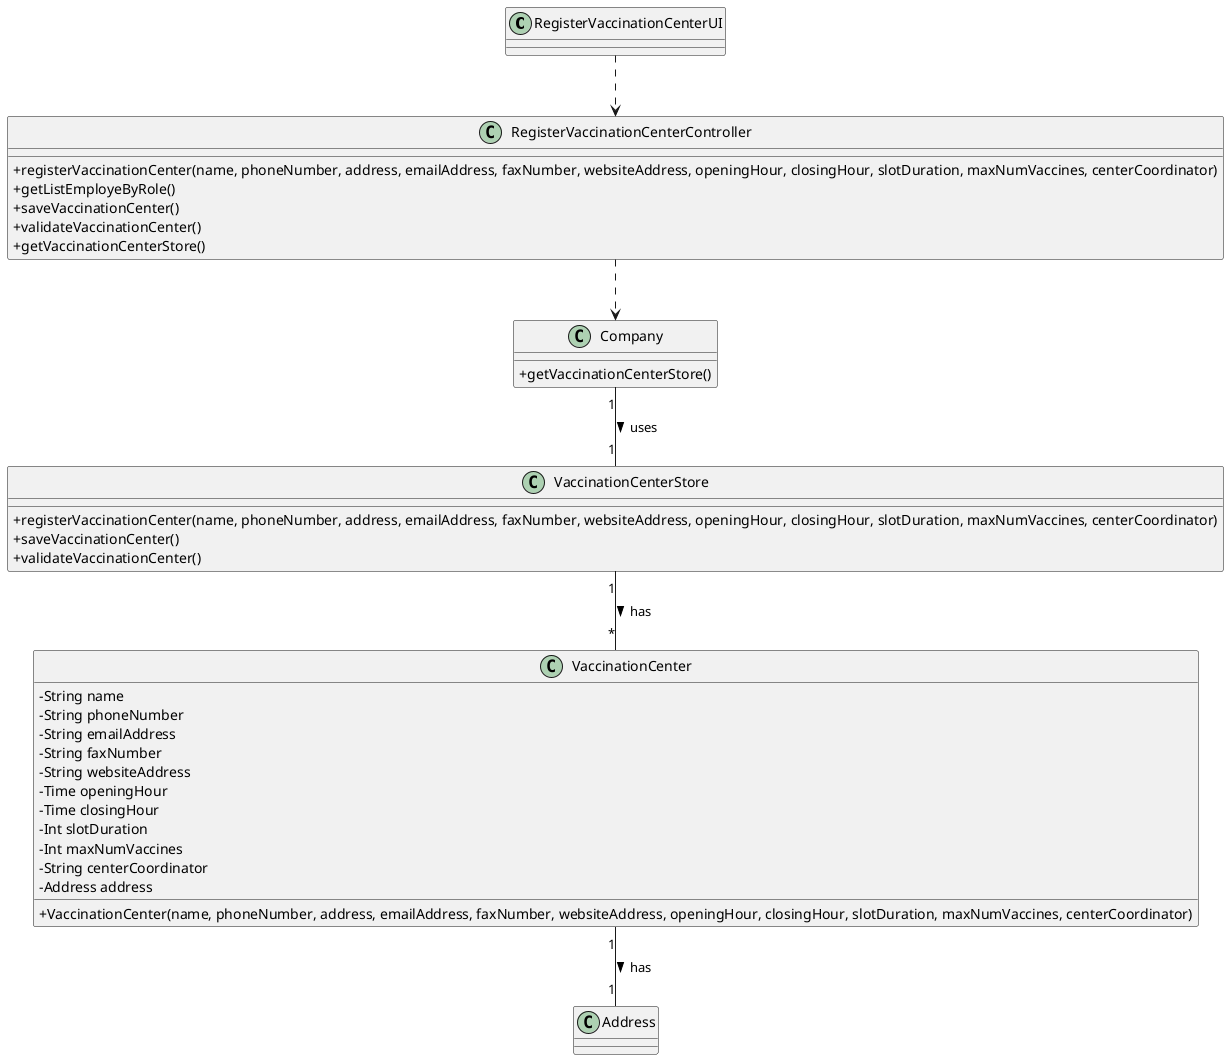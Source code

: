 @startuml US09_CD
skinparam classAttributeIconSize 0

class RegisterVaccinationCenterUI {
  
}

class RegisterVaccinationCenterController {
  +registerVaccinationCenter(name, phoneNumber, address, emailAddress, faxNumber, websiteAddress, openingHour, closingHour, slotDuration, maxNumVaccines, centerCoordinator)
  +getListEmployeByRole()
  +saveVaccinationCenter()
  +validateVaccinationCenter()
  +getVaccinationCenterStore()
}

class Company {
  +getVaccinationCenterStore()
}

Class VaccinationCenterStore{
  +registerVaccinationCenter(name, phoneNumber, address, emailAddress, faxNumber, websiteAddress, openingHour, closingHour, slotDuration, maxNumVaccines, centerCoordinator)
  +saveVaccinationCenter()
  +validateVaccinationCenter()
}

class VaccinationCenter {
  -String name
  -String phoneNumber
  -String emailAddress
  -String faxNumber
  -String websiteAddress
  -Time openingHour
  -Time closingHour
  -Int slotDuration
  -Int maxNumVaccines
  -String centerCoordinator
  -Address address
  +VaccinationCenter(name, phoneNumber, address, emailAddress, faxNumber, websiteAddress, openingHour, closingHour, slotDuration, maxNumVaccines, centerCoordinator)
}

class Address {

}

RegisterVaccinationCenterUI ..> RegisterVaccinationCenterController
RegisterVaccinationCenterController ..> Company

Company "1" -- "1" VaccinationCenterStore : uses >
VaccinationCenterStore "1" -- "*" VaccinationCenter : has >

VaccinationCenter "1" -- "1" Address : has >



@enduml